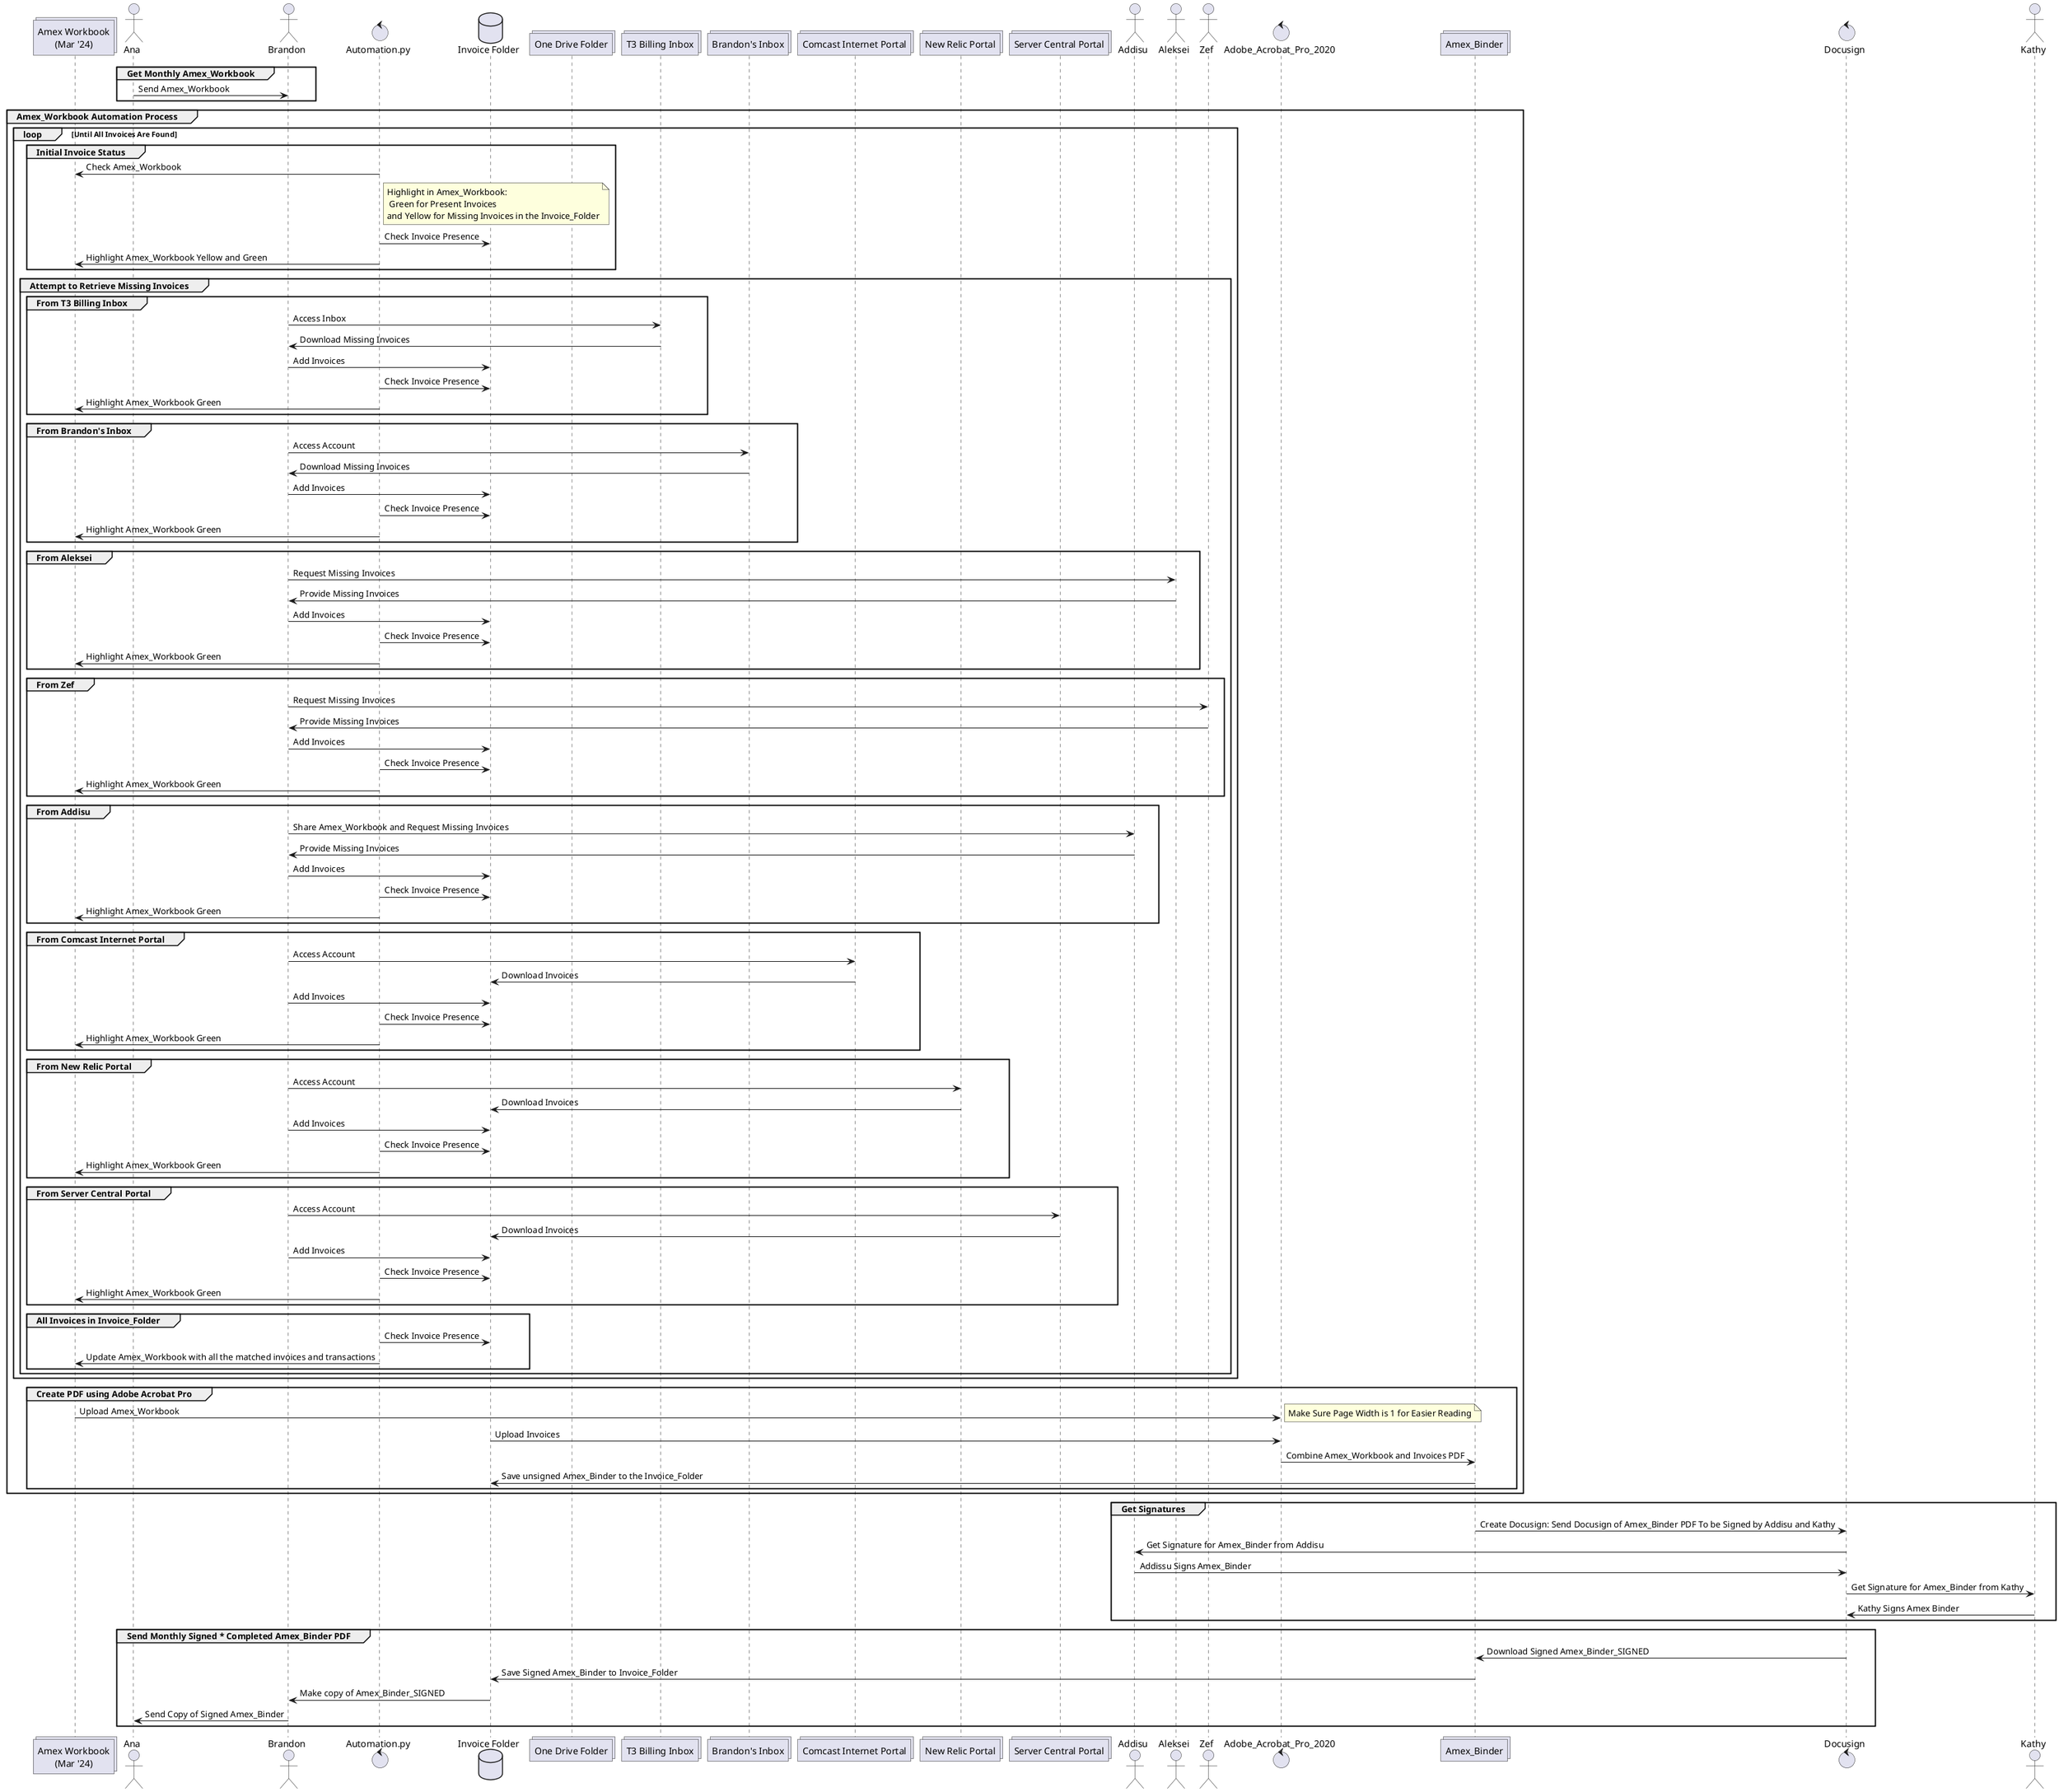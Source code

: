@startuml

collections "Amex Workbook\n(Mar '24)" as Amex_Workbook
actor Ana
actor Brandon
control "Automation.py" as Amex_Automation
database "Invoice Folder" as Invoice_Folder
collections "One Drive Folder" as Kathy_View
collections "T3 Billing Inbox" as T3billing_Inbox
collections "Brandon's Inbox" as Brandon_Inbox
collections "Comcast Internet Portal" as Comcast_Internet_Portal
collections "New Relic Portal" as NewRelic_Portal
collections "Server Central Portal" as Deft_Portal
actor Addisu
actor Aleksei
actor Zef
actor Kathy
control Adobe_Acrobat_Pro_2020
collections Amex_Binder
control Docusign
actor Kathy


' Monthly Amex Statement Process

group Get Monthly Amex_Workbook
Ana -> Brandon: Send Amex_Workbook
end

group Amex_Workbook Automation Process

    loop Until All Invoices Are Found
        group Initial Invoice Status
        Amex_Automation -> Amex_Workbook: Check Amex_Workbook
        note right of Amex_Automation: Highlight in Amex_Workbook:\n Green for Present Invoices\nand Yellow for Missing Invoices in the Invoice_Folder
        Amex_Automation -> Invoice_Folder: Check Invoice Presence
        Amex_Automation -> Amex_Workbook: Highlight Amex_Workbook Yellow and Green

        end

        group Attempt to Retrieve Missing Invoices

            group From T3 Billing Inbox
                Brandon -> T3billing_Inbox: Access Inbox
                T3billing_Inbox -> Brandon: Download Missing Invoices
                Brandon -> Invoice_Folder: Add Invoices
                Amex_Automation -> Invoice_Folder: Check Invoice Presence
                Amex_Automation -> Amex_Workbook: Highlight Amex_Workbook Green
            end

            group From Brandon's Inbox
                Brandon -> Brandon_Inbox: Access Account
                Brandon_Inbox -> Brandon: Download Missing Invoices
                Brandon -> Invoice_Folder: Add Invoices
                Amex_Automation -> Invoice_Folder: Check Invoice Presence
                Amex_Automation -> Amex_Workbook: Highlight Amex_Workbook Green
            end

            group From Aleksei
                Brandon -> Aleksei: Request Missing Invoices
                Aleksei -> Brandon: Provide Missing Invoices
                Brandon -> Invoice_Folder: Add Invoices
                Amex_Automation -> Invoice_Folder: Check Invoice Presence
                Amex_Automation -> Amex_Workbook: Highlight Amex_Workbook Green
            end

            group From Zef
                Brandon -> Zef: Request Missing Invoices
                Zef -> Brandon: Provide Missing Invoices
                Brandon -> Invoice_Folder: Add Invoices
                Amex_Automation -> Invoice_Folder: Check Invoice Presence
                Amex_Automation -> Amex_Workbook: Highlight Amex_Workbook Green
            end

            group From Addisu
                Brandon -> Addisu: Share Amex_Workbook and Request Missing Invoices
                Addisu -> Brandon: Provide Missing Invoices
                Brandon -> Invoice_Folder: Add Invoices
                Amex_Automation -> Invoice_Folder: Check Invoice Presence
                Amex_Automation -> Amex_Workbook: Highlight Amex_Workbook Green
            end

            group From Comcast Internet Portal
                Brandon -> Comcast_Internet_Portal: Access Account
                Comcast_Internet_Portal -> Invoice_Folder: Download Invoices
                Brandon -> Invoice_Folder: Add Invoices
                Amex_Automation -> Invoice_Folder: Check Invoice Presence
                Amex_Automation -> Amex_Workbook: Highlight Amex_Workbook Green
            end

            group From New Relic Portal
                Brandon -> NewRelic_Portal: Access Account
                NewRelic_Portal -> Invoice_Folder: Download Invoices
                Brandon -> Invoice_Folder: Add Invoices
                Amex_Automation -> Invoice_Folder: Check Invoice Presence
                Amex_Automation -> Amex_Workbook: Highlight Amex_Workbook Green
            end

            group From Server Central Portal
                Brandon -> Deft_Portal: Access Account
                Deft_Portal -> Invoice_Folder: Download Invoices
                Brandon -> Invoice_Folder: Add Invoices
                Amex_Automation -> Invoice_Folder: Check Invoice Presence
                Amex_Automation -> Amex_Workbook: Highlight Amex_Workbook Green
            end

            group All Invoices in Invoice_Folder
            Amex_Automation -> Invoice_Folder: Check Invoice Presence
            Amex_Automation -> Amex_Workbook: Update Amex_Workbook with all the matched invoices and transactions
            end

        end

end

group Create PDF using Adobe Acrobat Pro
Amex_Workbook -> Adobe_Acrobat_Pro_2020 : Upload Amex_Workbook
note right: Make Sure Page Width is 1 for Easier Reading
Invoice_Folder -> Adobe_Acrobat_Pro_2020: Upload Invoices
Adobe_Acrobat_Pro_2020 -> Amex_Binder: Combine Amex_Workbook and Invoices PDF
Amex_Binder -> Invoice_Folder: Save unsigned Amex_Binder to the Invoice_Folder
end

end

group Get Signatures
Amex_Binder -> Docusign: Create Docusign: Send Docusign of Amex_Binder PDF To be Signed by Addisu and Kathy
Docusign -> Addisu: Get Signature for Amex_Binder from Addisu
Addisu -> Docusign: Addissu Signs Amex_Binder
Docusign -> Kathy: Get Signature for Amex_Binder from Kathy
Kathy -> Docusign: Kathy Signs Amex Binder
end

group Send Monthly Signed * Completed Amex_Binder PDF
Docusign -> Amex_Binder: Download Signed Amex_Binder_SIGNED
Amex_Binder -> Invoice_Folder: Save Signed Amex_Binder to Invoice_Folder
Invoice_Folder -> Brandon: Make copy of Amex_Binder_SIGNED
Brandon -> Ana: Send Copy of Signed Amex_Binder
end

@enduml
